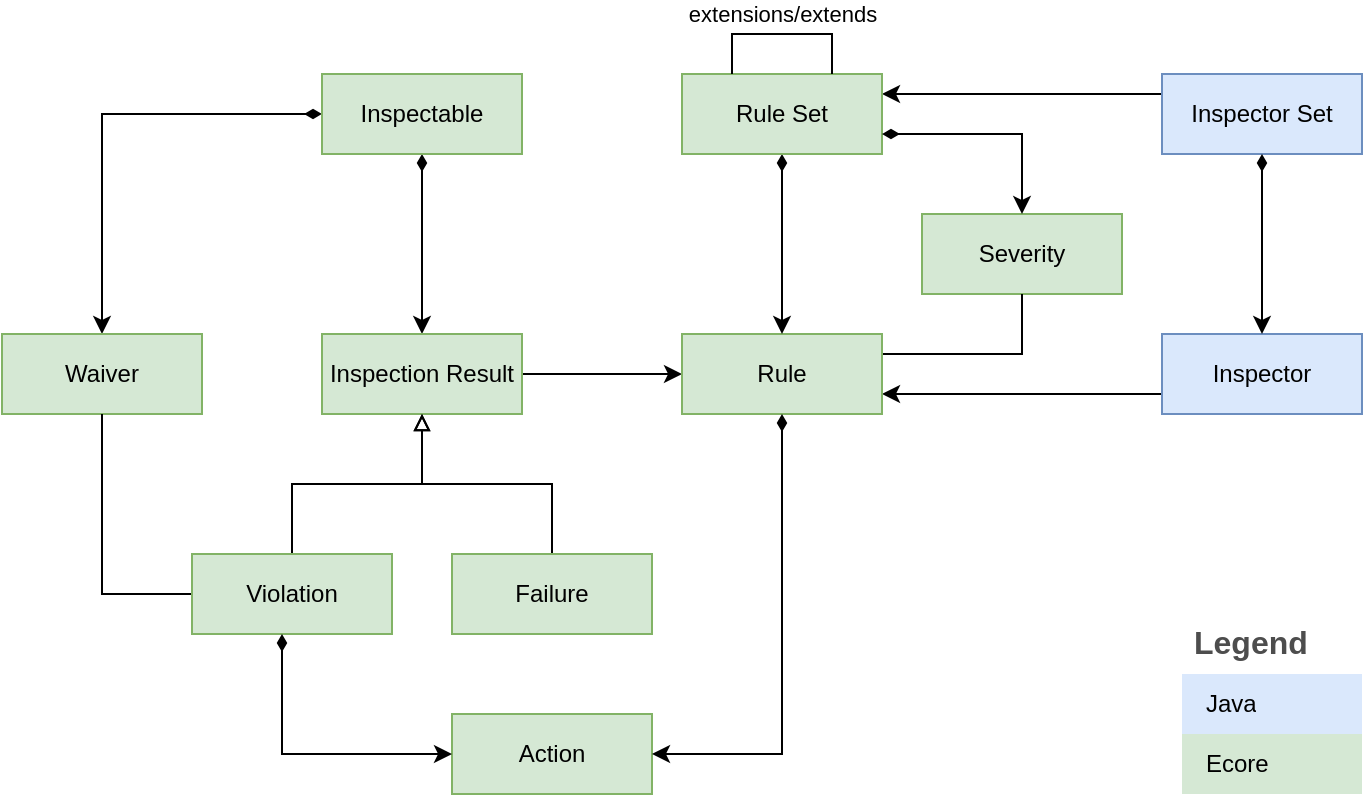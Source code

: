 <mxfile version="24.4.0" type="device">
  <diagram id="Us3ODp1McBXTMFddmokU" name="Page-1">
    <mxGraphModel dx="1247" dy="1261" grid="1" gridSize="10" guides="1" tooltips="1" connect="1" arrows="1" fold="1" page="1" pageScale="1" pageWidth="850" pageHeight="1100" math="0" shadow="0">
      <root>
        <mxCell id="0" />
        <mxCell id="1" parent="0" />
        <mxCell id="8kiIrgNkBxjkIp-F2U6g-25" style="edgeStyle=orthogonalEdgeStyle;rounded=0;orthogonalLoop=1;jettySize=auto;html=1;startArrow=diamondThin;startFill=1;" parent="1" source="8kiIrgNkBxjkIp-F2U6g-1" target="8kiIrgNkBxjkIp-F2U6g-3" edge="1">
          <mxGeometry relative="1" as="geometry" />
        </mxCell>
        <mxCell id="8kiIrgNkBxjkIp-F2U6g-26" style="edgeStyle=orthogonalEdgeStyle;rounded=0;orthogonalLoop=1;jettySize=auto;html=1;startArrow=diamondThin;startFill=1;" parent="1" source="8kiIrgNkBxjkIp-F2U6g-1" target="8kiIrgNkBxjkIp-F2U6g-7" edge="1">
          <mxGeometry relative="1" as="geometry" />
        </mxCell>
        <UserObject label="Inspectable" link="references/eClassifiers/Inspectable/index.html" id="8kiIrgNkBxjkIp-F2U6g-1">
          <mxCell style="rounded=0;whiteSpace=wrap;html=1;fillColor=#d5e8d4;strokeColor=#82b366;" parent="1" vertex="1">
            <mxGeometry x="340" y="240" width="100" height="40" as="geometry" />
          </mxCell>
        </UserObject>
        <UserObject label="Severity" link="references/eClassifiers/Severity/index.html" id="8kiIrgNkBxjkIp-F2U6g-2">
          <mxCell style="rounded=0;whiteSpace=wrap;html=1;fillColor=#d5e8d4;strokeColor=#82b366;" parent="1" vertex="1">
            <mxGeometry x="640" y="310" width="100" height="40" as="geometry" />
          </mxCell>
        </UserObject>
        <UserObject label="Waiver" link="references/eClassifiers/Waiver/index.html" id="8kiIrgNkBxjkIp-F2U6g-3">
          <mxCell style="rounded=0;whiteSpace=wrap;html=1;fillColor=#d5e8d4;strokeColor=#82b366;" parent="1" vertex="1">
            <mxGeometry x="180" y="370" width="100" height="40" as="geometry" />
          </mxCell>
        </UserObject>
        <UserObject label="Action" link="references/eClassifiers/Action/index.html" id="8kiIrgNkBxjkIp-F2U6g-4">
          <mxCell style="rounded=0;whiteSpace=wrap;html=1;fillColor=#d5e8d4;strokeColor=#82b366;" parent="1" vertex="1">
            <mxGeometry x="405" y="560" width="100" height="40" as="geometry" />
          </mxCell>
        </UserObject>
        <mxCell id="8kiIrgNkBxjkIp-F2U6g-37" style="edgeStyle=orthogonalEdgeStyle;rounded=0;orthogonalLoop=1;jettySize=auto;html=1;" parent="1" source="8kiIrgNkBxjkIp-F2U6g-5" target="8kiIrgNkBxjkIp-F2U6g-8" edge="1">
          <mxGeometry relative="1" as="geometry">
            <Array as="points">
              <mxPoint x="690" y="400" />
              <mxPoint x="690" y="400" />
            </Array>
          </mxGeometry>
        </mxCell>
        <UserObject label="Inspector" link="https://javadoc.io/doc/org.nasdanika.models.rules/model/latest/org.nasdanika.models.rules/org/nasdanika/models/rules/Inspector.html" id="8kiIrgNkBxjkIp-F2U6g-5">
          <mxCell style="rounded=0;whiteSpace=wrap;html=1;fillColor=#dae8fc;strokeColor=#6c8ebf;" parent="1" vertex="1">
            <mxGeometry x="760" y="370" width="100" height="40" as="geometry" />
          </mxCell>
        </UserObject>
        <mxCell id="8kiIrgNkBxjkIp-F2U6g-36" style="edgeStyle=orthogonalEdgeStyle;rounded=0;orthogonalLoop=1;jettySize=auto;html=1;" parent="1" source="8kiIrgNkBxjkIp-F2U6g-6" target="8kiIrgNkBxjkIp-F2U6g-9" edge="1">
          <mxGeometry relative="1" as="geometry">
            <Array as="points">
              <mxPoint x="690" y="250" />
              <mxPoint x="690" y="250" />
            </Array>
          </mxGeometry>
        </mxCell>
        <UserObject label="Inspector Set" link="https://javadoc.io/doc/org.nasdanika.models.rules/model/latest/org.nasdanika.models.rules/org/nasdanika/models/rules/reflection/InspectorSet.html" id="8kiIrgNkBxjkIp-F2U6g-6">
          <mxCell style="rounded=0;whiteSpace=wrap;html=1;fillColor=#dae8fc;strokeColor=#6c8ebf;" parent="1" vertex="1">
            <mxGeometry x="760" y="240" width="100" height="40" as="geometry" />
          </mxCell>
        </UserObject>
        <mxCell id="8kiIrgNkBxjkIp-F2U6g-29" style="edgeStyle=orthogonalEdgeStyle;rounded=0;orthogonalLoop=1;jettySize=auto;html=1;" parent="1" source="8kiIrgNkBxjkIp-F2U6g-7" target="8kiIrgNkBxjkIp-F2U6g-8" edge="1">
          <mxGeometry relative="1" as="geometry" />
        </mxCell>
        <UserObject label="Inspection Result" link="references/eClassifiers/InspectionResult/index.html" id="8kiIrgNkBxjkIp-F2U6g-7">
          <mxCell style="rounded=0;whiteSpace=wrap;html=1;fillColor=#d5e8d4;strokeColor=#82b366;" parent="1" vertex="1">
            <mxGeometry x="340" y="370" width="100" height="40" as="geometry" />
          </mxCell>
        </UserObject>
        <mxCell id="8kiIrgNkBxjkIp-F2U6g-32" style="edgeStyle=orthogonalEdgeStyle;rounded=0;orthogonalLoop=1;jettySize=auto;html=1;endArrow=none;endFill=0;" parent="1" source="8kiIrgNkBxjkIp-F2U6g-8" target="8kiIrgNkBxjkIp-F2U6g-2" edge="1">
          <mxGeometry relative="1" as="geometry">
            <Array as="points">
              <mxPoint x="690" y="380" />
            </Array>
          </mxGeometry>
        </mxCell>
        <UserObject label="Rule" link="references/eClassifiers/Rule/index.html" id="8kiIrgNkBxjkIp-F2U6g-8">
          <mxCell style="rounded=0;whiteSpace=wrap;html=1;fillColor=#d5e8d4;strokeColor=#82b366;" parent="1" vertex="1">
            <mxGeometry x="520" y="370" width="100" height="40" as="geometry" />
          </mxCell>
        </UserObject>
        <mxCell id="8kiIrgNkBxjkIp-F2U6g-31" style="edgeStyle=orthogonalEdgeStyle;rounded=0;orthogonalLoop=1;jettySize=auto;html=1;startArrow=diamondThin;startFill=1;" parent="1" source="8kiIrgNkBxjkIp-F2U6g-9" target="8kiIrgNkBxjkIp-F2U6g-8" edge="1">
          <mxGeometry relative="1" as="geometry" />
        </mxCell>
        <UserObject label="Rule Set" link="references/eClassifiers/RuleSet/index.html" id="8kiIrgNkBxjkIp-F2U6g-9">
          <mxCell style="rounded=0;whiteSpace=wrap;html=1;fillColor=#d5e8d4;strokeColor=#82b366;" parent="1" vertex="1">
            <mxGeometry x="520" y="240" width="100" height="40" as="geometry" />
          </mxCell>
        </UserObject>
        <mxCell id="8kiIrgNkBxjkIp-F2U6g-27" style="edgeStyle=orthogonalEdgeStyle;rounded=0;orthogonalLoop=1;jettySize=auto;html=1;endArrow=block;endFill=0;" parent="1" source="8kiIrgNkBxjkIp-F2U6g-10" target="8kiIrgNkBxjkIp-F2U6g-7" edge="1">
          <mxGeometry relative="1" as="geometry" />
        </mxCell>
        <mxCell id="8kiIrgNkBxjkIp-F2U6g-30" style="edgeStyle=orthogonalEdgeStyle;rounded=0;orthogonalLoop=1;jettySize=auto;html=1;endArrow=none;endFill=0;" parent="1" source="8kiIrgNkBxjkIp-F2U6g-10" target="8kiIrgNkBxjkIp-F2U6g-3" edge="1">
          <mxGeometry relative="1" as="geometry">
            <Array as="points">
              <mxPoint x="230" y="500" />
            </Array>
          </mxGeometry>
        </mxCell>
        <UserObject label="Violation" link="references/eClassifiers/Violation/index.html" id="8kiIrgNkBxjkIp-F2U6g-10">
          <mxCell style="rounded=0;whiteSpace=wrap;html=1;fillColor=#d5e8d4;strokeColor=#82b366;" parent="1" vertex="1">
            <mxGeometry x="275" y="480" width="100" height="40" as="geometry" />
          </mxCell>
        </UserObject>
        <mxCell id="8kiIrgNkBxjkIp-F2U6g-28" style="edgeStyle=orthogonalEdgeStyle;rounded=0;orthogonalLoop=1;jettySize=auto;html=1;endArrow=block;endFill=0;" parent="1" source="8kiIrgNkBxjkIp-F2U6g-11" target="8kiIrgNkBxjkIp-F2U6g-7" edge="1">
          <mxGeometry relative="1" as="geometry" />
        </mxCell>
        <UserObject label="Failure" link="references/eClassifiers/Failure/index.html" id="8kiIrgNkBxjkIp-F2U6g-11">
          <mxCell style="rounded=0;whiteSpace=wrap;html=1;fillColor=#d5e8d4;strokeColor=#82b366;" parent="1" vertex="1">
            <mxGeometry x="405" y="480" width="100" height="40" as="geometry" />
          </mxCell>
        </UserObject>
        <mxCell id="8kiIrgNkBxjkIp-F2U6g-12" value="Legend" style="shape=table;startSize=30;container=1;collapsible=0;childLayout=tableLayout;fontSize=16;align=left;verticalAlign=top;fillColor=none;strokeColor=none;fontColor=#4D4D4D;fontStyle=1;spacingLeft=6;spacing=0;resizable=0;" parent="1" vertex="1">
          <mxGeometry x="770" y="510" width="90" height="90" as="geometry" />
        </mxCell>
        <mxCell id="8kiIrgNkBxjkIp-F2U6g-13" value="" style="shape=tableRow;horizontal=0;startSize=0;swimlaneHead=0;swimlaneBody=0;strokeColor=inherit;top=0;left=0;bottom=0;right=0;collapsible=0;dropTarget=0;fillColor=none;points=[[0,0.5],[1,0.5]];portConstraint=eastwest;fontSize=12;" parent="8kiIrgNkBxjkIp-F2U6g-12" vertex="1">
          <mxGeometry y="30" width="90" height="30" as="geometry" />
        </mxCell>
        <mxCell id="8kiIrgNkBxjkIp-F2U6g-14" value="Java" style="shape=partialRectangle;html=1;whiteSpace=wrap;connectable=0;strokeColor=#6c8ebf;overflow=hidden;fillColor=#dae8fc;top=0;left=0;bottom=0;right=0;pointerEvents=1;fontSize=12;align=left;spacingLeft=10;spacingRight=4;" parent="8kiIrgNkBxjkIp-F2U6g-13" vertex="1">
          <mxGeometry width="90" height="30" as="geometry">
            <mxRectangle width="90" height="30" as="alternateBounds" />
          </mxGeometry>
        </mxCell>
        <mxCell id="8kiIrgNkBxjkIp-F2U6g-15" value="" style="shape=tableRow;horizontal=0;startSize=0;swimlaneHead=0;swimlaneBody=0;strokeColor=inherit;top=0;left=0;bottom=0;right=0;collapsible=0;dropTarget=0;fillColor=none;points=[[0,0.5],[1,0.5]];portConstraint=eastwest;fontSize=12;" parent="8kiIrgNkBxjkIp-F2U6g-12" vertex="1">
          <mxGeometry y="60" width="90" height="30" as="geometry" />
        </mxCell>
        <mxCell id="8kiIrgNkBxjkIp-F2U6g-16" value="Ecore" style="shape=partialRectangle;html=1;whiteSpace=wrap;connectable=0;strokeColor=#82b366;overflow=hidden;fillColor=#d5e8d4;top=0;left=0;bottom=0;right=0;pointerEvents=1;fontSize=12;align=left;spacingLeft=10;spacingRight=4;" parent="8kiIrgNkBxjkIp-F2U6g-15" vertex="1">
          <mxGeometry width="90" height="30" as="geometry">
            <mxRectangle width="90" height="30" as="alternateBounds" />
          </mxGeometry>
        </mxCell>
        <mxCell id="8kiIrgNkBxjkIp-F2U6g-33" style="edgeStyle=orthogonalEdgeStyle;rounded=0;orthogonalLoop=1;jettySize=auto;html=1;startArrow=diamondThin;startFill=1;" parent="1" source="8kiIrgNkBxjkIp-F2U6g-9" target="8kiIrgNkBxjkIp-F2U6g-2" edge="1">
          <mxGeometry relative="1" as="geometry">
            <mxPoint x="580" y="290" as="sourcePoint" />
            <mxPoint x="580" y="380" as="targetPoint" />
            <Array as="points">
              <mxPoint x="690" y="270" />
            </Array>
          </mxGeometry>
        </mxCell>
        <mxCell id="8kiIrgNkBxjkIp-F2U6g-34" style="edgeStyle=orthogonalEdgeStyle;rounded=0;orthogonalLoop=1;jettySize=auto;html=1;startArrow=diamondThin;startFill=1;" parent="1" source="8kiIrgNkBxjkIp-F2U6g-8" target="8kiIrgNkBxjkIp-F2U6g-4" edge="1">
          <mxGeometry relative="1" as="geometry">
            <mxPoint x="580" y="290" as="sourcePoint" />
            <mxPoint x="580" y="380" as="targetPoint" />
            <Array as="points">
              <mxPoint x="570" y="580" />
            </Array>
          </mxGeometry>
        </mxCell>
        <mxCell id="8kiIrgNkBxjkIp-F2U6g-35" style="edgeStyle=orthogonalEdgeStyle;rounded=0;orthogonalLoop=1;jettySize=auto;html=1;startArrow=diamondThin;startFill=1;" parent="1" source="8kiIrgNkBxjkIp-F2U6g-10" target="8kiIrgNkBxjkIp-F2U6g-4" edge="1">
          <mxGeometry relative="1" as="geometry">
            <mxPoint x="590" y="300" as="sourcePoint" />
            <mxPoint x="590" y="390" as="targetPoint" />
            <Array as="points">
              <mxPoint x="320" y="580" />
            </Array>
          </mxGeometry>
        </mxCell>
        <mxCell id="8kiIrgNkBxjkIp-F2U6g-38" style="edgeStyle=orthogonalEdgeStyle;rounded=0;orthogonalLoop=1;jettySize=auto;html=1;startArrow=diamondThin;startFill=1;" parent="1" source="8kiIrgNkBxjkIp-F2U6g-6" target="8kiIrgNkBxjkIp-F2U6g-5" edge="1">
          <mxGeometry relative="1" as="geometry">
            <mxPoint x="580" y="420" as="sourcePoint" />
            <mxPoint x="515" y="590" as="targetPoint" />
            <Array as="points">
              <mxPoint x="810" y="350" />
              <mxPoint x="810" y="350" />
            </Array>
          </mxGeometry>
        </mxCell>
        <mxCell id="CWvWcfFb7keNqengJw7g-1" value="extensions/extends" style="edgeStyle=orthogonalEdgeStyle;rounded=0;orthogonalLoop=1;jettySize=auto;html=1;endArrow=none;endFill=0;entryX=0.25;entryY=0;entryDx=0;entryDy=0;exitX=0.75;exitY=0;exitDx=0;exitDy=0;" edge="1" parent="1" source="8kiIrgNkBxjkIp-F2U6g-9" target="8kiIrgNkBxjkIp-F2U6g-9">
          <mxGeometry y="-10" relative="1" as="geometry">
            <Array as="points">
              <mxPoint x="595" y="220" />
              <mxPoint x="545" y="220" />
            </Array>
            <mxPoint x="285" y="510" as="sourcePoint" />
            <mxPoint x="240" y="420" as="targetPoint" />
            <mxPoint as="offset" />
          </mxGeometry>
        </mxCell>
      </root>
    </mxGraphModel>
  </diagram>
</mxfile>
